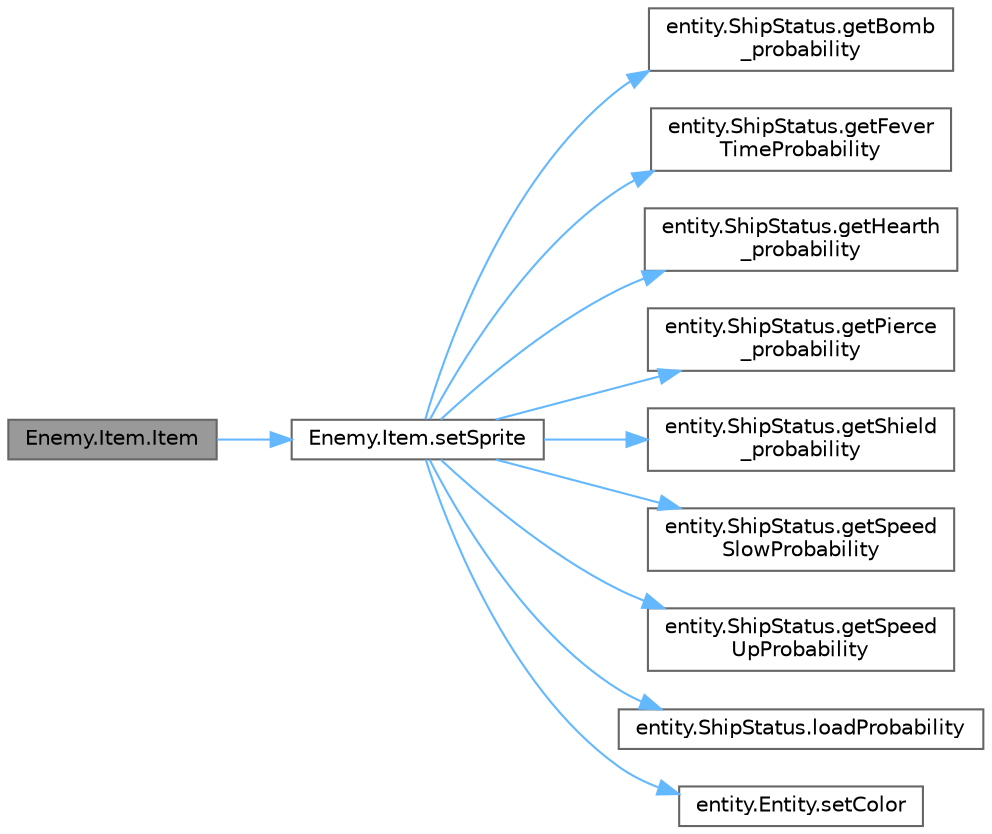 digraph "Enemy.Item.Item"
{
 // LATEX_PDF_SIZE
  bgcolor="transparent";
  edge [fontname=Helvetica,fontsize=10,labelfontname=Helvetica,labelfontsize=10];
  node [fontname=Helvetica,fontsize=10,shape=box,height=0.2,width=0.4];
  rankdir="LR";
  Node1 [id="Node000001",label="Enemy.Item.Item",height=0.2,width=0.4,color="gray40", fillcolor="grey60", style="filled", fontcolor="black",tooltip=" "];
  Node1 -> Node2 [id="edge1_Node000001_Node000002",color="steelblue1",style="solid",tooltip=" "];
  Node2 [id="Node000002",label="Enemy.Item.setSprite",height=0.2,width=0.4,color="grey40", fillcolor="white", style="filled",URL="$class_enemy_1_1_item.html#a821738f38eff77bf9cacf55272b9ea64",tooltip=" "];
  Node2 -> Node3 [id="edge2_Node000002_Node000003",color="steelblue1",style="solid",tooltip=" "];
  Node3 [id="Node000003",label="entity.ShipStatus.getBomb\l_probability",height=0.2,width=0.4,color="grey40", fillcolor="white", style="filled",URL="$classentity_1_1_ship_status.html#a235eedd72df9efd5d2db38cc3b9cb1bc",tooltip=" "];
  Node2 -> Node4 [id="edge3_Node000002_Node000004",color="steelblue1",style="solid",tooltip=" "];
  Node4 [id="Node000004",label="entity.ShipStatus.getFever\lTimeProbability",height=0.2,width=0.4,color="grey40", fillcolor="white", style="filled",URL="$classentity_1_1_ship_status.html#afd9aea7244bcf246ea79efc3337bd3f0",tooltip=" "];
  Node2 -> Node5 [id="edge4_Node000002_Node000005",color="steelblue1",style="solid",tooltip=" "];
  Node5 [id="Node000005",label="entity.ShipStatus.getHearth\l_probability",height=0.2,width=0.4,color="grey40", fillcolor="white", style="filled",URL="$classentity_1_1_ship_status.html#aed783e2fe4b6c24f3de704843224dd7b",tooltip=" "];
  Node2 -> Node6 [id="edge5_Node000002_Node000006",color="steelblue1",style="solid",tooltip=" "];
  Node6 [id="Node000006",label="entity.ShipStatus.getPierce\l_probability",height=0.2,width=0.4,color="grey40", fillcolor="white", style="filled",URL="$classentity_1_1_ship_status.html#abc231238d03b8d931966f92e4f964fc5",tooltip=" "];
  Node2 -> Node7 [id="edge6_Node000002_Node000007",color="steelblue1",style="solid",tooltip=" "];
  Node7 [id="Node000007",label="entity.ShipStatus.getShield\l_probability",height=0.2,width=0.4,color="grey40", fillcolor="white", style="filled",URL="$classentity_1_1_ship_status.html#afc1a231311c3498f276efdeca6946686",tooltip=" "];
  Node2 -> Node8 [id="edge7_Node000002_Node000008",color="steelblue1",style="solid",tooltip=" "];
  Node8 [id="Node000008",label="entity.ShipStatus.getSpeed\lSlowProbability",height=0.2,width=0.4,color="grey40", fillcolor="white", style="filled",URL="$classentity_1_1_ship_status.html#a32b5b42e4e98a4cd363acca90e8c46ef",tooltip=" "];
  Node2 -> Node9 [id="edge8_Node000002_Node000009",color="steelblue1",style="solid",tooltip=" "];
  Node9 [id="Node000009",label="entity.ShipStatus.getSpeed\lUpProbability",height=0.2,width=0.4,color="grey40", fillcolor="white", style="filled",URL="$classentity_1_1_ship_status.html#a523702689927a41a44c66230ef2b1250",tooltip=" "];
  Node2 -> Node10 [id="edge9_Node000002_Node000010",color="steelblue1",style="solid",tooltip=" "];
  Node10 [id="Node000010",label="entity.ShipStatus.loadProbability",height=0.2,width=0.4,color="grey40", fillcolor="white", style="filled",URL="$classentity_1_1_ship_status.html#aa5edbc61902360a968e31cb06df3ad6c",tooltip=" "];
  Node2 -> Node11 [id="edge10_Node000002_Node000011",color="steelblue1",style="solid",tooltip=" "];
  Node11 [id="Node000011",label="entity.Entity.setColor",height=0.2,width=0.4,color="grey40", fillcolor="white", style="filled",URL="$classentity_1_1_entity.html#ad3c95a68bcededd6325adee1274560eb",tooltip="Setter for the X axis position of the entity."];
}
